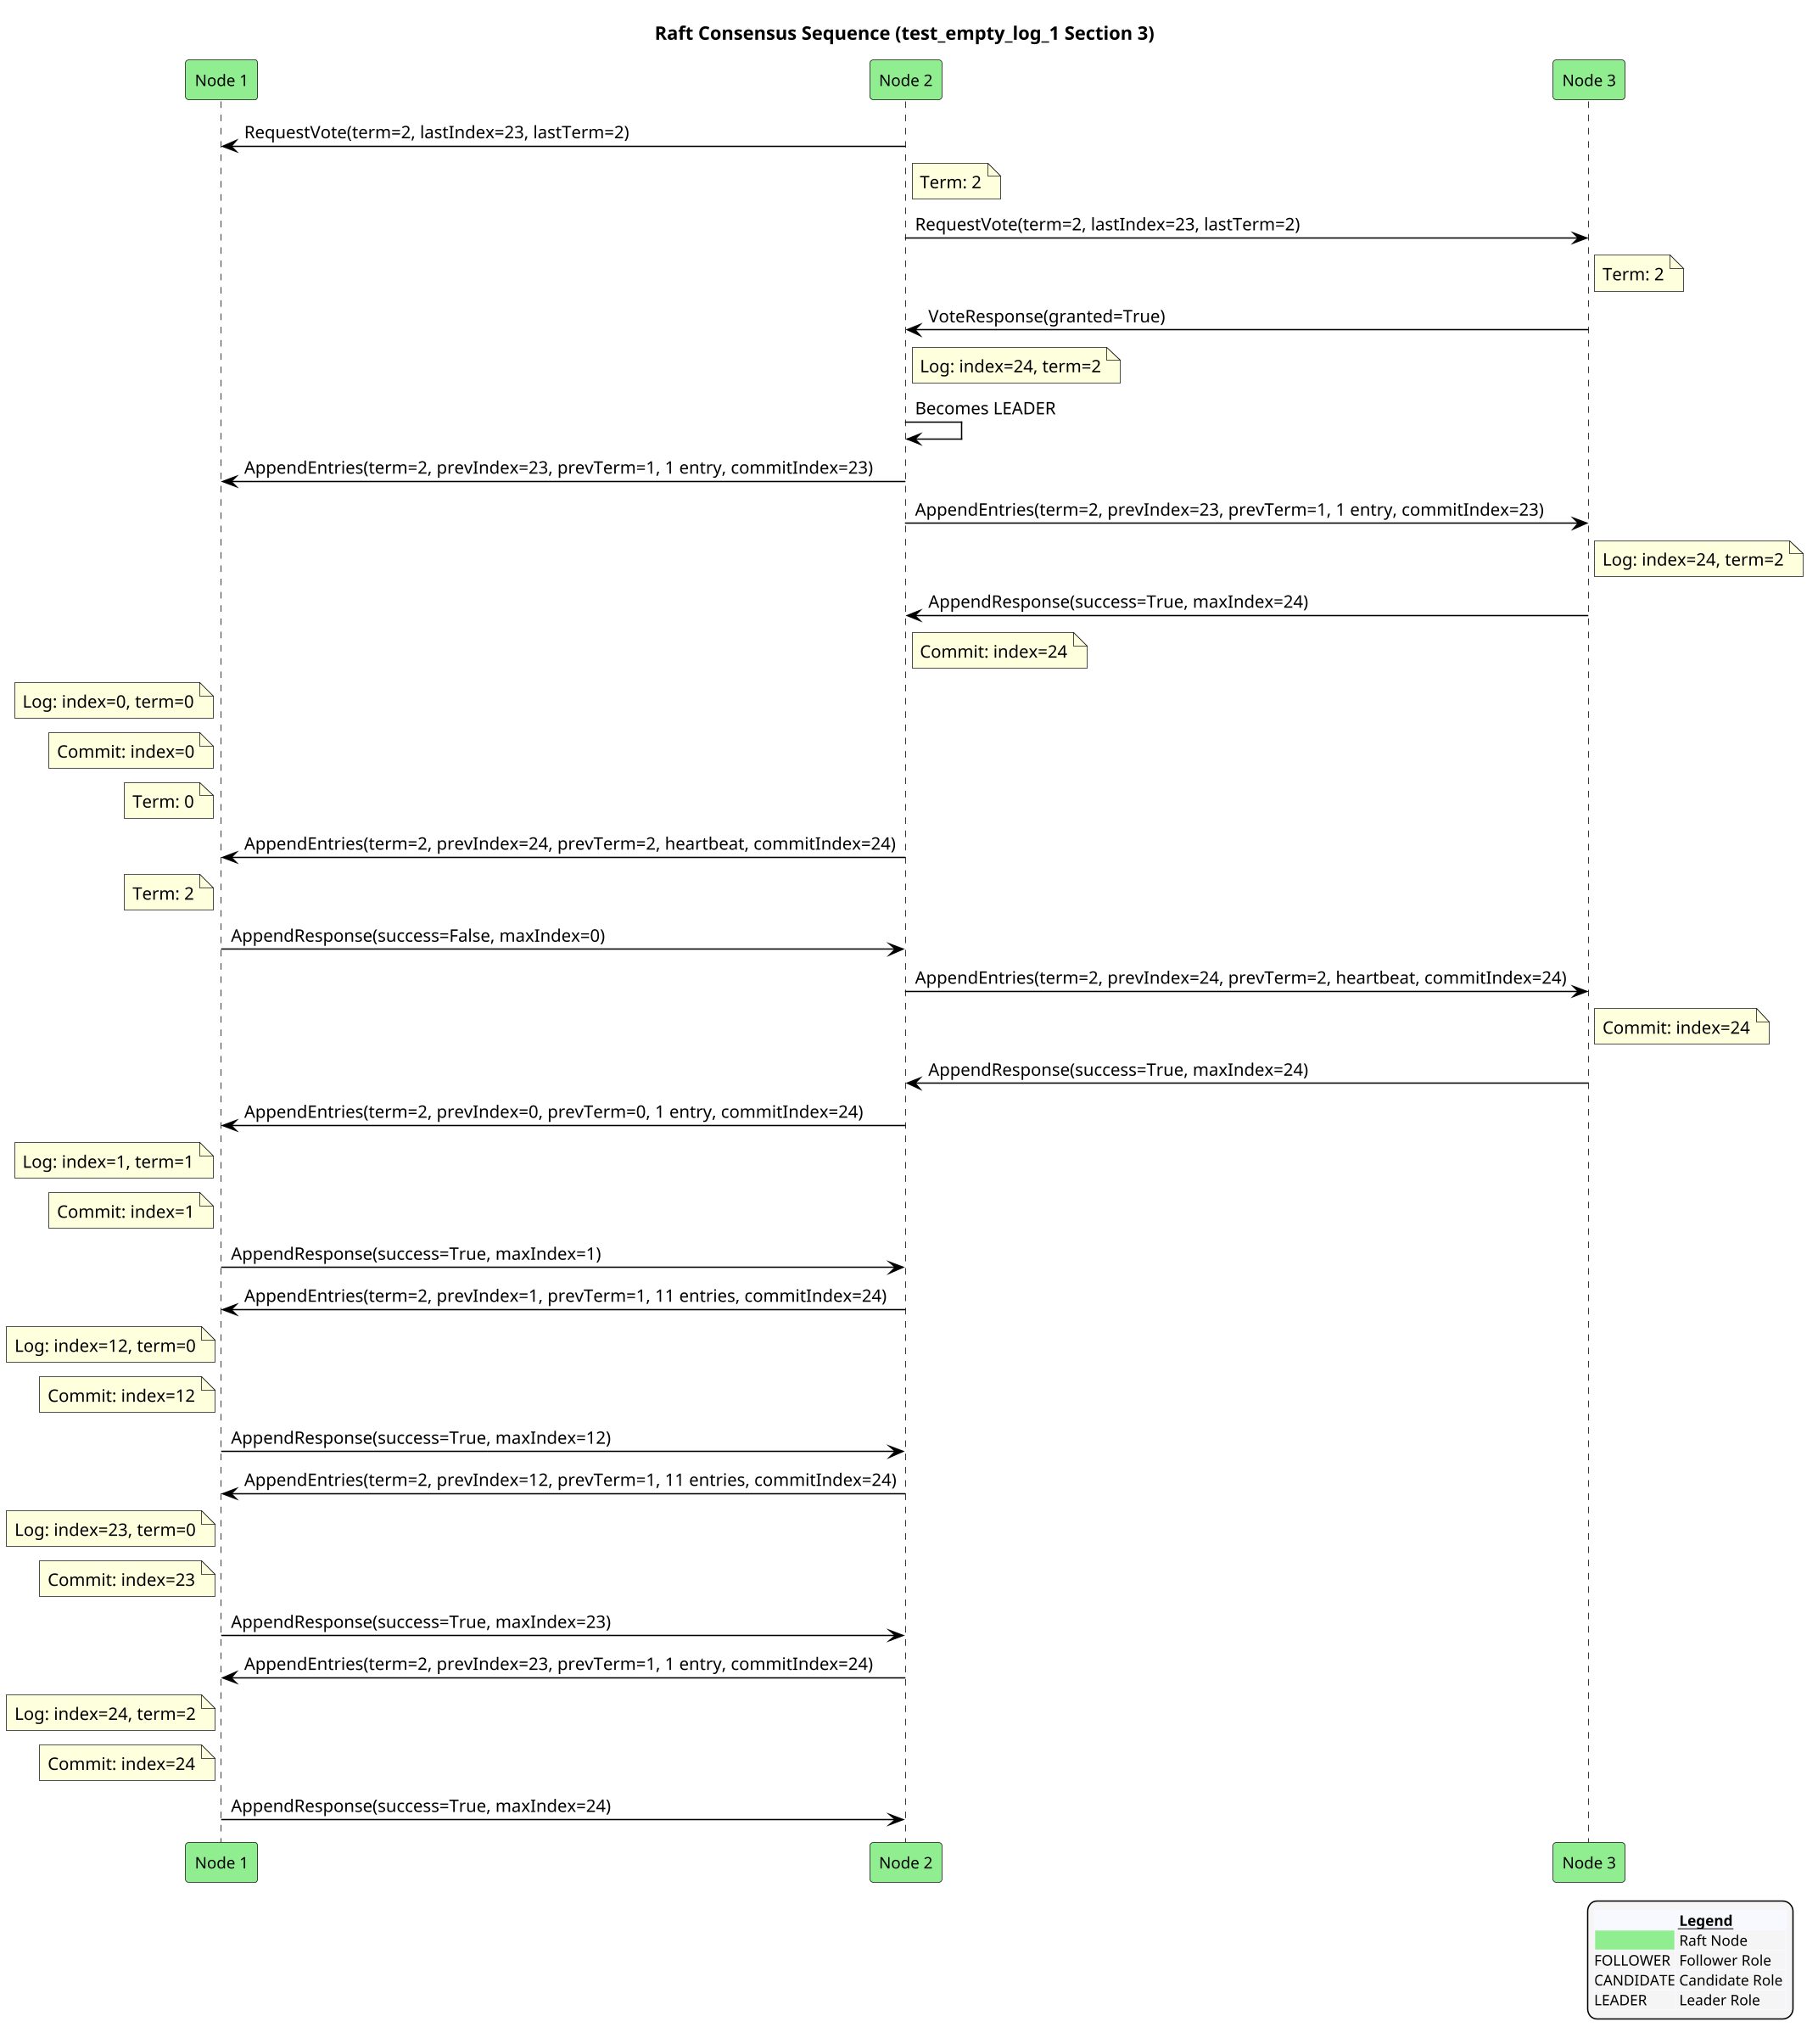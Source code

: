 @startuml
!pragma ratio 0.7
skinparam dpi 150
skinparam monochrome false
skinparam sequence {
  ArrowColor Black
  ActorBorderColor Black
  LifeLineBorderColor Black
  ParticipantFontSize 12
  Padding 10
}
skinparam legend {
  BackgroundColor #F5F5F5
  FontSize 11
}
title Raft Consensus Sequence (test_empty_log_1 Section 3)

participant "Node 1" as n1 order 10 #Lightgreen
participant "Node 2" as n2 order 20 #Lightgreen
participant "Node 3" as n3 order 30 #Lightgreen
n2 -> n1: RequestVote(term=2, lastIndex=23, lastTerm=2)
note right of n2: Term: 2
n2 -> n3: RequestVote(term=2, lastIndex=23, lastTerm=2)
note right of n3: Term: 2
n3 -> n2: VoteResponse(granted=True)
note right of n2: Log: index=24, term=2
n2 -> n2: Becomes LEADER
n2 -> n1: AppendEntries(term=2, prevIndex=23, prevTerm=1, 1 entry, commitIndex=23)
n2 -> n3: AppendEntries(term=2, prevIndex=23, prevTerm=1, 1 entry, commitIndex=23)
note right of n3: Log: index=24, term=2
n3 -> n2: AppendResponse(success=True, maxIndex=24)
note right of n2: Commit: index=24
note left of n1: Log: index=0, term=0
note left of n1: Commit: index=0
note left of n1: Term: 0
n2 -> n1: AppendEntries(term=2, prevIndex=24, prevTerm=2, heartbeat, commitIndex=24)
note left of n1: Term: 2
n1 -> n2: AppendResponse(success=False, maxIndex=0)
n2 -> n3: AppendEntries(term=2, prevIndex=24, prevTerm=2, heartbeat, commitIndex=24)
note right of n3: Commit: index=24
n3 -> n2: AppendResponse(success=True, maxIndex=24)
n2 -> n1: AppendEntries(term=2, prevIndex=0, prevTerm=0, 1 entry, commitIndex=24)
note left of n1: Log: index=1, term=1
note left of n1: Commit: index=1
n1 -> n2: AppendResponse(success=True, maxIndex=1)
n2 -> n1: AppendEntries(term=2, prevIndex=1, prevTerm=1, 11 entries, commitIndex=24)
note left of n1: Log: index=12, term=0
note left of n1: Commit: index=12
n1 -> n2: AppendResponse(success=True, maxIndex=12)
n2 -> n1: AppendEntries(term=2, prevIndex=12, prevTerm=1, 11 entries, commitIndex=24)
note left of n1: Log: index=23, term=0
note left of n1: Commit: index=23
n1 -> n2: AppendResponse(success=True, maxIndex=23)
n2 -> n1: AppendEntries(term=2, prevIndex=23, prevTerm=1, 1 entry, commitIndex=24)
note left of n1: Log: index=24, term=2
note left of n1: Commit: index=24
n1 -> n2: AppendResponse(success=True, maxIndex=24)

legend right
  <#GhostWhite,#GhostWhite>|      |= __Legend__ |
  |<#Lightgreen>| Raft Node |
  |FOLLOWER| Follower Role |
  |CANDIDATE| Candidate Role |
  |LEADER| Leader Role |
endlegend
@enduml
